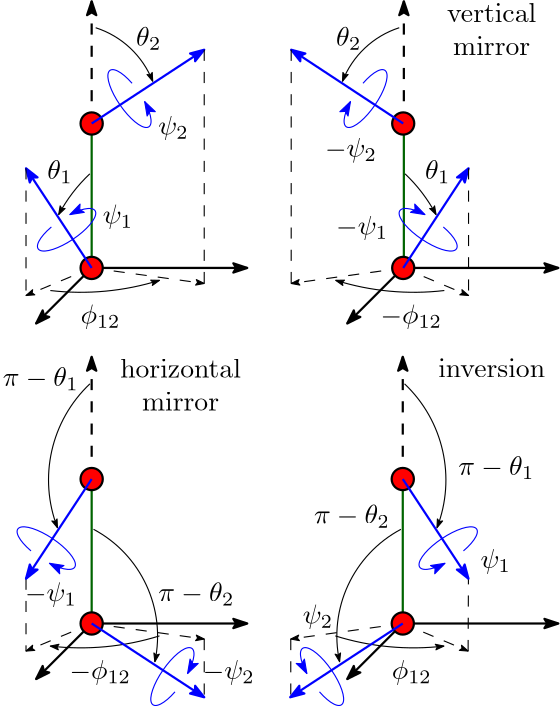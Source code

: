 <?xml version="1.0"?>
<!DOCTYPE ipe SYSTEM "ipe.dtd">
<ipe version="70107" creator="Ipe 7.1.7">
<info created="D:20160113122735" modified="D:20160119114156"/>
<ipestyle name="basic">
<symbol name="arrow/arc(spx)">
<path stroke="sym-stroke" fill="sym-stroke" pen="sym-pen">
0 0 m
-1 0.333 l
-1 -0.333 l
h
</path>
</symbol>
<symbol name="arrow/farc(spx)">
<path stroke="sym-stroke" fill="white" pen="sym-pen">
0 0 m
-1 0.333 l
-1 -0.333 l
h
</path>
</symbol>
<symbol name="arrow/ptarc(spx)">
<path stroke="sym-stroke" fill="sym-stroke" pen="sym-pen">
0 0 m
-1 0.333 l
-0.8 0 l
-1 -0.333 l
h
</path>
</symbol>
<symbol name="arrow/fptarc(spx)">
<path stroke="sym-stroke" fill="white" pen="sym-pen">
0 0 m
-1 0.333 l
-0.8 0 l
-1 -0.333 l
h
</path>
</symbol>
<symbol name="mark/circle(sx)" transformations="translations">
<path fill="sym-stroke">
0.6 0 0 0.6 0 0 e
0.4 0 0 0.4 0 0 e
</path>
</symbol>
<symbol name="mark/disk(sx)" transformations="translations">
<path fill="sym-stroke">
0.6 0 0 0.6 0 0 e
</path>
</symbol>
<symbol name="mark/fdisk(sfx)" transformations="translations">
<group>
<path fill="sym-fill">
0.5 0 0 0.5 0 0 e
</path>
<path fill="sym-stroke" fillrule="eofill">
0.6 0 0 0.6 0 0 e
0.4 0 0 0.4 0 0 e
</path>
</group>
</symbol>
<symbol name="mark/box(sx)" transformations="translations">
<path fill="sym-stroke" fillrule="eofill">
-0.6 -0.6 m
0.6 -0.6 l
0.6 0.6 l
-0.6 0.6 l
h
-0.4 -0.4 m
0.4 -0.4 l
0.4 0.4 l
-0.4 0.4 l
h
</path>
</symbol>
<symbol name="mark/square(sx)" transformations="translations">
<path fill="sym-stroke">
-0.6 -0.6 m
0.6 -0.6 l
0.6 0.6 l
-0.6 0.6 l
h
</path>
</symbol>
<symbol name="mark/fsquare(sfx)" transformations="translations">
<group>
<path fill="sym-fill">
-0.5 -0.5 m
0.5 -0.5 l
0.5 0.5 l
-0.5 0.5 l
h
</path>
<path fill="sym-stroke" fillrule="eofill">
-0.6 -0.6 m
0.6 -0.6 l
0.6 0.6 l
-0.6 0.6 l
h
-0.4 -0.4 m
0.4 -0.4 l
0.4 0.4 l
-0.4 0.4 l
h
</path>
</group>
</symbol>
<symbol name="mark/cross(sx)" transformations="translations">
<group>
<path fill="sym-stroke">
-0.43 -0.57 m
0.57 0.43 l
0.43 0.57 l
-0.57 -0.43 l
h
</path>
<path fill="sym-stroke">
-0.43 0.57 m
0.57 -0.43 l
0.43 -0.57 l
-0.57 0.43 l
h
</path>
</group>
</symbol>
<symbol name="arrow/fnormal(spx)">
<path stroke="sym-stroke" fill="white" pen="sym-pen">
0 0 m
-1 0.333 l
-1 -0.333 l
h
</path>
</symbol>
<symbol name="arrow/pointed(spx)">
<path stroke="sym-stroke" fill="sym-stroke" pen="sym-pen">
0 0 m
-1 0.333 l
-0.8 0 l
-1 -0.333 l
h
</path>
</symbol>
<symbol name="arrow/fpointed(spx)">
<path stroke="sym-stroke" fill="white" pen="sym-pen">
0 0 m
-1 0.333 l
-0.8 0 l
-1 -0.333 l
h
</path>
</symbol>
<symbol name="arrow/linear(spx)">
<path stroke="sym-stroke" pen="sym-pen">
-1 0.333 m
0 0 l
-1 -0.333 l
</path>
</symbol>
<symbol name="arrow/fdouble(spx)">
<path stroke="sym-stroke" fill="white" pen="sym-pen">
0 0 m
-1 0.333 l
-1 -0.333 l
h
-1 0 m
-2 0.333 l
-2 -0.333 l
h
</path>
</symbol>
<symbol name="arrow/double(spx)">
<path stroke="sym-stroke" fill="sym-stroke" pen="sym-pen">
0 0 m
-1 0.333 l
-1 -0.333 l
h
-1 0 m
-2 0.333 l
-2 -0.333 l
h
</path>
</symbol>
<pen name="heavier" value="0.8"/>
<pen name="fat" value="1.2"/>
<pen name="ultrafat" value="2"/>
<symbolsize name="large" value="5"/>
<symbolsize name="small" value="2"/>
<symbolsize name="tiny" value="1.1"/>
<arrowsize name="large" value="10"/>
<arrowsize name="small" value="5"/>
<arrowsize name="tiny" value="3"/>
<color name="red" value="1 0 0"/>
<color name="green" value="0 1 0"/>
<color name="blue" value="0 0 1"/>
<color name="yellow" value="1 1 0"/>
<color name="orange" value="1 0.647 0"/>
<color name="gold" value="1 0.843 0"/>
<color name="purple" value="0.627 0.125 0.941"/>
<color name="gray" value="0.745"/>
<color name="brown" value="0.647 0.165 0.165"/>
<color name="navy" value="0 0 0.502"/>
<color name="pink" value="1 0.753 0.796"/>
<color name="seagreen" value="0.18 0.545 0.341"/>
<color name="turquoise" value="0.251 0.878 0.816"/>
<color name="violet" value="0.933 0.51 0.933"/>
<color name="darkblue" value="0 0 0.545"/>
<color name="darkcyan" value="0 0.545 0.545"/>
<color name="darkgray" value="0.663"/>
<color name="darkgreen" value="0 0.392 0"/>
<color name="darkmagenta" value="0.545 0 0.545"/>
<color name="darkorange" value="1 0.549 0"/>
<color name="darkred" value="0.545 0 0"/>
<color name="lightblue" value="0.678 0.847 0.902"/>
<color name="lightcyan" value="0.878 1 1"/>
<color name="lightgray" value="0.827"/>
<color name="lightgreen" value="0.565 0.933 0.565"/>
<color name="lightyellow" value="1 1 0.878"/>
<dashstyle name="dashed" value="[4] 0"/>
<dashstyle name="dotted" value="[1 3] 0"/>
<dashstyle name="dash dotted" value="[4 2 1 2] 0"/>
<dashstyle name="dash dot dotted" value="[4 2 1 2 1 2] 0"/>
<textsize name="large" value="\large"/>
<textsize name="Large" value="\Large"/>
<textsize name="LARGE" value="\LARGE"/>
<textsize name="huge" value="\huge"/>
<textsize name="Huge" value="\Huge"/>
<textsize name="small" value="\small"/>
<textsize name="footnote" value="\footnotesize"/>
<textsize name="tiny" value="\tiny"/>
<textstyle name="center" begin="\begin{center}" end="\end{center}"/>
<textstyle name="itemize" begin="\begin{itemize}" end="\end{itemize}"/>
<textstyle name="item" begin="\begin{itemize}\item{}" end="\end{itemize}"/>
<gridsize name="4 pts" value="4"/>
<gridsize name="8 pts (~3 mm)" value="8"/>
<gridsize name="16 pts (~6 mm)" value="16"/>
<gridsize name="32 pts (~12 mm)" value="32"/>
<gridsize name="10 pts (~3.5 mm)" value="10"/>
<gridsize name="20 pts (~7 mm)" value="20"/>
<gridsize name="14 pts (~5 mm)" value="14"/>
<gridsize name="28 pts (~10 mm)" value="28"/>
<gridsize name="56 pts (~20 mm)" value="56"/>
<anglesize name="90 deg" value="90"/>
<anglesize name="60 deg" value="60"/>
<anglesize name="45 deg" value="45"/>
<anglesize name="30 deg" value="30"/>
<anglesize name="22.5 deg" value="22.5"/>
<tiling name="falling" angle="-60" step="4" width="1"/>
<tiling name="rising" angle="30" step="4" width="1"/>
</ipestyle>
<page>
<layer name="alpha"/>
<view layers="alpha" active="alpha"/>
<path layer="alpha" matrix="1 0 0 1 -128 192" stroke="black" dash="dashed" pen="heavier" arrow="pointed/small">
192 580 m
192 624 l
</path>
<path matrix="1 0 0 1 -16 64" stroke="black" dash="dashed" pen="heavier" arrow="pointed/small">
192 580 m
192 624 l
</path>
<path matrix="-0.98385 0 0 1 365.287 192" stroke="black" dash="dashed" pen="heavier" arrow="pointed/small">
192 580 m
192 624 l
</path>
<path matrix="1 0 0 1 -128 64" stroke="black" dash="dashed" pen="heavier" arrow="pointed/small">
192 580 m
192 624 l
</path>
<path matrix="1 0 0 1 -128 192" stroke="black" dash="dashed" arrow="pointed/tiny">
192 528 m
168.364 518.081 l
</path>
<path matrix="1 0 0 1 -128 192" stroke="black" dash="dashed" arrow="pointed/tiny">
192 528 m
232.521 522.41 l
</path>
<path matrix="1 0 0 0.65 -128 376.8" stroke="darkgreen" pen="heavier">
192 528 m
192 608 l
</path>
<path matrix="0.7 0 0 1 -70.4 192" stroke="black" pen="heavier" arrow="pointed/small">
192 528 m
272 528 l
</path>
<path matrix="1 0 0 1 -128 192" stroke="black" pen="heavier" arrow="pointed/small">
192 528 m
172 508 l
</path>
<path matrix="0.83065 0.556796 -0.556796 0.83065 314.026 117.114" stroke="black" fill="red" pen="heavier">
4 0 0 4 128 640 e
</path>
<path matrix="0.83065 0.556796 -0.556796 0.83065 314.026 169.114" stroke="black" fill="red" pen="heavier">
4 0 0 4 128 640 e
</path>
<path matrix="0.567591 -0.823311 0.274437 0.189197 -259.591 840.016" stroke="blue" arrow="pointed/small">
236 744 m
12.3333 0 0 12.3333 240 732.333 244 744 a
</path>
<path matrix="0.830755 0.556639 -0.185546 0.276918 -8.52037 397.355" stroke="blue" arrow="pointed/small">
236 744 m
12.3333 0 0 12.3333 240 732.333 244 744 a
</path>
<path matrix="1 0 0 1 -16.5716 193.29" stroke="blue" pen="heavier" arrow="pointed/small">
80.5716 526.71 m
56.9358 562.576 l
</path>
<path matrix="1 0 0 1 -16.5692 245.286" stroke="blue" pen="heavier" arrow="pointed/small">
80.5692 526.714 m
121.09 553.266 l
</path>
<path matrix="0.494633 0 0 0.494633 26.0738 513.547" stroke="black" arrow="pointed/tiny">
79.5753 592.221 m
66.522 0 0 -66.522 59.1912 528.899 121.09 553.266 a
</path>
<path matrix="1 0 0 1 -128 192" stroke="black" arrow="pointed/tiny">
191.336 561.887 m
56.9969 0 0 56.9969 230.422 520.402 180.131 547.225 a
</path>
<path matrix="1 0 0 1 -128 192" stroke="black" arrow="pointed/tiny">
177.119 519.869 m
94.915 0 0 94.915 188.128 614.143 216.411 523.54 a
</path>
<path matrix="1 0 0 1 -128 192" stroke="black" dash="dashed">
232.521 606.552 m
232.521 522.41 l
</path>
<path matrix="1 0 0 1 -128 192" stroke="black" dash="dashed">
168.364 563.865 m
168.364 518.081 l
</path>
<text matrix="1 0 0 1 -140 -44" transformations="translations" pos="188 796" stroke="black" type="label" width="9.146" height="6.923" depth="1.49" valign="baseline">$\theta_1$</text>
<text matrix="1 0 0 1 -84 36" transformations="translations" pos="164 764" stroke="black" type="label" width="9.146" height="6.923" depth="1.49" valign="baseline">$\theta_2$</text>
<text matrix="1 0 0 1 -168 -52" transformations="translations" pos="228 752" stroke="black" type="label" width="14.377" height="6.926" depth="1.93" valign="baseline">$\phi_{12}$</text>
<text matrix="1 0 0 1 -128 24" transformations="translations" pos="196 712" stroke="black" type="label" width="10.959" height="6.926" depth="1.93" valign="baseline">$\psi_1$</text>
<text matrix="1 0 0 1 -148 104" transformations="translations" pos="236 664" stroke="black" type="label" width="10.959" height="6.926" depth="1.93" valign="baseline">$\psi_2$</text>
<path matrix="0.7 0 0 1 41.6 192" stroke="black" pen="heavier" arrow="pointed/small">
192 528 m
272 528 l
</path>
<path matrix="1 0 0 1 -16 192" stroke="black" pen="heavier" arrow="pointed/small">
192 528 m
172 508 l
</path>
<text matrix="1 0 0 1 -4 -44" transformations="translations" pos="188 796" stroke="black" type="label" width="9.146" height="6.923" depth="1.49" valign="baseline">$\theta_1$</text>
<text matrix="1 0 0 1 -12 36" transformations="translations" pos="164 764" stroke="black" type="label" width="9.146" height="6.923" depth="1.49" valign="baseline">$\theta_2$</text>
<text matrix="1 0 0 1 -60 -52" transformations="translations" pos="228 752" stroke="black" type="label" width="22.125" height="6.926" depth="1.93" valign="baseline">$-\phi_{12}$</text>
<text matrix="1 0 0 1 -44 20" transformations="translations" pos="196 712" stroke="black" type="label" width="18.708" height="6.926" depth="1.93" valign="baseline">$-\psi_1$</text>
<text matrix="1 0 0 1 -88 96" transformations="translations" pos="236 664" stroke="black" type="label" width="18.708" height="6.926" depth="1.93" valign="baseline">$-\psi_2$</text>
<path matrix="1 0 0 -0.65 -128 987.2" stroke="darkgreen" pen="heavier">
192 528 m
192 608 l
</path>
<path matrix="0.7 0 0 1 -70.4 64" stroke="black" pen="heavier" arrow="pointed/small">
192 528 m
272 528 l
</path>
<path matrix="0.83065 0.556796 -0.556796 0.83065 314.026 41.114" stroke="black" fill="red" pen="heavier">
4 0 0 4 128 640 e
</path>
<text matrix="1 0 0 1 -100 -196" transformations="translations" pos="188 796" stroke="black" type="label" width="27.359" height="6.923" depth="1.49" valign="baseline">$\pi-\theta_2$</text>
<text matrix="1 0 0 1 -132 -86.51" transformations="translations" pos="164 764" stroke="black" type="label" width="27.359" height="6.923" depth="1.49" valign="baseline">$\pi-\theta_1$</text>
<text matrix="1 0 0 1 -172 -180" transformations="translations" pos="228 752" stroke="black" type="label" width="22.125" height="6.926" depth="1.93" valign="baseline">$-\phi_{12}$</text>
<text matrix="1 0 0 1 -92 -140" transformations="translations" pos="196 712" stroke="black" type="label" width="18.708" height="6.926" depth="1.93" valign="baseline">$-\psi_2$</text>
<text matrix="1 0 0 1 -196 -64" transformations="translations" pos="236 664" stroke="black" type="label" width="18.708" height="6.926" depth="1.93" valign="baseline">$-\psi_1$</text>
<path matrix="1 0 0 0.65 -16 248.8" stroke="darkgreen" pen="heavier">
192 528 m
192 608 l
</path>
<path matrix="0.7 0 0 1 41.6 64" stroke="black" pen="heavier" arrow="pointed/small">
192 528 m
272 528 l
</path>
<path matrix="1 0 0 1 -16 64" stroke="black" pen="heavier" arrow="pointed/small">
192 528 m
172 508 l
</path>
<text matrix="1 0 0 1 8 -100" transformations="translations" pos="196 712" stroke="black" type="label" width="10.959" height="6.926" depth="1.93" valign="baseline">$\psi_1$</text>
<text matrix="1 0 0 1 -96 -72" transformations="translations" pos="236 664" stroke="black" type="label" width="10.959" height="6.926" depth="1.93" valign="baseline">$\psi_2$</text>
<path matrix="-0.98385 0 0 0.65 365.287 376.8" stroke="darkgreen" pen="heavier">
192 528 m
192 608 l
</path>
<path matrix="1 0 0 1 -128 64" stroke="black" dash="dashed" arrow="pointed/tiny">
192 528 m
168.364 518.081 l
</path>
<path matrix="1 0 0 1 -128 64" stroke="black" dash="dashed" arrow="pointed/tiny">
192 528 m
232.521 522.41 l
</path>
<path matrix="1 0 0 1 -128 64" stroke="black" rarrow="pointed/tiny">
177.119 519.869 m
94.915 0 0 94.915 188.128 614.143 216.411 523.54 a
</path>
<path matrix="1 0 0 1 0 16" stroke="black" arrow="pointed/tiny">
63.3675 662.284 m
47.6536 0 0 47.6536 96.1251 627.674 51.6846 610.473 a
</path>
<path matrix="1 0 0 1 0 16" stroke="black" arrow="pointed/tiny">
64.6686 609.914 m
43.5718 0 0 -43.5718 44.1611 571.47 86.745 562.244 a
</path>
<text matrix="1 0 0 1 -20 12" transformations="translations" pos="228 800" stroke="black" type="label" width="32.13" height="6.918" depth="0" halign="center" valign="center">vertical</text>
<text matrix="1 0 0 1 -12 24" transformations="translations" pos="220 776" stroke="black" type="label" width="27.757" height="6.654" depth="0" halign="center" valign="center">mirror</text>
<text matrix="1 0 0 1 -132 -116" transformations="translations" pos="228 800" stroke="black" type="label" width="43.476" height="6.918" depth="0" halign="center" valign="center">horizontal</text>
<text matrix="1 0 0 1 -124 -104" transformations="translations" pos="220 776" stroke="black" type="label" width="27.757" height="6.654" depth="0" halign="center" valign="center">mirror</text>
<text matrix="1 0 0 1 -20 -116" transformations="translations" pos="228 800" stroke="black" type="label" width="38.55" height="6.654" depth="0" halign="center" valign="center">inversion</text>
<path matrix="1 0 0 1 -128 64" stroke="black" pen="heavier" arrow="pointed/small">
192 528 m
172 508 l
</path>
<path matrix="-1 0 0 1 240 16" stroke="black" arrow="pointed/tiny">
63.3675 662.284 m
47.6536 0 0 47.6536 96.1251 627.674 51.6846 610.473 a
</path>
<path matrix="-1 0 0 1 240 16" stroke="black" arrow="pointed/tiny">
64.6686 609.914 m
43.5718 0 0 -43.5718 44.1611 571.47 86.745 562.244 a
</path>
<text matrix="1 0 0 1 -56 -180" transformations="translations" pos="228 752" stroke="black" type="label" width="14.377" height="6.926" depth="1.93" valign="baseline">$\phi_{12}$</text>
<text matrix="1 0 0 1 32 -118.51" transformations="translations" pos="164 764" stroke="black" type="label" width="27.359" height="6.923" depth="1.49" valign="baseline">$\pi-\theta_1$</text>
<text matrix="1 0 0 1 -44 -168" transformations="translations" pos="188 796" stroke="black" type="label" width="27.359" height="6.923" depth="1.49" valign="baseline">$\pi-\theta_2$</text>
<path stroke="black" dash="dashed">
40.3642 608.134 m
40.364 582.081 l
</path>
<path stroke="black" dash="dashed">
104.521 586.41 m
104.521 565.448 l
</path>
<path matrix="-0.995155 0 0 1 367.225 192" stroke="black" dash="dashed" arrow="pointed/tiny">
192 528 m
168.364 518.081 l
</path>
<path matrix="-0.995155 0 0 1 367.225 192" stroke="black" dash="dashed" arrow="pointed/tiny">
192 528 m
232.521 522.41 l
</path>
<path matrix="-0.826626 0.556796 0.554098 0.83065 -72.6596 117.114" stroke="black" fill="red" pen="heavier">
4 0 0 4 128 640 e
</path>
<path matrix="-0.826626 0.556796 0.554098 0.83065 -72.6596 169.114" stroke="black" fill="red" pen="heavier">
4 0 0 4 128 640 e
</path>
<path matrix="-0.564841 -0.823311 -0.273107 0.189197 498.178 840.016" stroke="blue" arrow="pointed/small">
236 744 m
12.3333 0 0 12.3333 240 732.333 244 744 a
</path>
<path matrix="-0.82673 0.556639 0.184647 0.276918 248.324 397.355" stroke="blue" arrow="pointed/small">
236 744 m
12.3333 0 0 12.3333 240 732.333 244 744 a
</path>
<path matrix="-0.995155 0 0 1 256.336 193.29" stroke="blue" pen="heavier" arrow="pointed/small">
80.5716 526.71 m
56.9358 562.576 l
</path>
<path matrix="-0.995155 0 0 1 256.334 245.286" stroke="blue" pen="heavier" arrow="pointed/small">
80.5692 526.714 m
121.09 553.266 l
</path>
<path matrix="-0.492237 0 0 0.494633 213.897 513.547" stroke="black" arrow="pointed/tiny">
79.5753 592.221 m
66.522 0 0 -66.522 59.1912 528.899 121.09 553.266 a
</path>
<path matrix="-0.995155 0 0 1 367.225 192" stroke="black" arrow="pointed/tiny">
191.336 561.887 m
56.9969 0 0 56.9969 230.422 520.402 180.131 547.225 a
</path>
<path matrix="-0.995155 0 0 1 367.225 192" stroke="black" arrow="pointed/tiny">
177.119 519.869 m
94.915 0 0 94.915 188.128 614.143 216.411 523.54 a
</path>
<path stroke="black" dash="dashed">
135.831 798.552 m
135.83 714.41 l
</path>
<path stroke="black" dash="dashed">
199.676 755.866 m
199.677 710.081 l
</path>
<path matrix="-0.995155 0 0 1 367.07 64" stroke="black" dash="dashed" arrow="pointed/tiny">
192 528 m
168.364 518.081 l
</path>
<path matrix="-0.995155 0 0 1 367.07 64" stroke="black" dash="dashed" arrow="pointed/tiny">
192 528 m
232.521 522.41 l
</path>
<path matrix="-0.995155 0 0 1 367.07 64" stroke="black" rarrow="pointed/tiny">
177.119 519.869 m
94.915 0 0 94.915 188.128 614.143 216.411 523.54 a
</path>
<path stroke="black" dash="dashed">
135.675 586.41 m
135.675 565.576 l
</path>
<path stroke="black" dash="dashed">
199.522 582.081 m
199.636 608.134 l
</path>
<path matrix="0.83065 -0.556796 -0.556796 -0.83065 314.026 1194.89" stroke="black" fill="red" pen="heavier">
4 0 0 4 128 640 e
</path>
<path matrix="0.567591 0.823311 0.274437 -0.189197 -244.141 513.86" stroke="blue" arrow="pointed/small">
236 744 m
12.3333 0 0 12.3333 240 732.333 244 744 a
</path>
<path matrix="0.830755 -0.556639 -0.185546 -0.276918 -15.8494 955.524" stroke="blue" arrow="pointed/small">
236 744 m
12.3333 0 0 12.3333 240 732.333 244 744 a
</path>
<path matrix="1 0 0 -1 -16.5716 1170.71" stroke="blue" pen="heavier" arrow="pointed/small">
80.5716 526.71 m
56.9358 562.576 l
</path>
<path matrix="1 0 0 -1 -16.5692 1118.71" stroke="blue" pen="heavier" arrow="pointed/small">
80.5692 526.714 m
121.09 553.266 l
</path>
<path matrix="-0.83065 -0.556796 0.556796 -0.83065 -74.026 1246.89" stroke="black" fill="red" pen="heavier">
4 0 0 4 128 640 e
</path>
<path matrix="-0.83065 -0.556796 0.556796 -0.83065 -74.026 1194.89" stroke="black" fill="red" pen="heavier">
4 0 0 4 128 640 e
</path>
<path matrix="-1 0 -0 -1 256.572 1170.71" stroke="blue" pen="heavier" arrow="pointed/small">
80.5716 526.71 m
56.9358 562.576 l
</path>
<path matrix="-1 0 -0 -1 256.569 1118.71" stroke="blue" pen="heavier" arrow="pointed/small">
80.5692 526.714 m
121.09 553.266 l
</path>
<path matrix="-0.567591 0.823311 -0.274437 -0.189197 484.141 513.86" stroke="blue" arrow="pointed/small">
236 744 m
12.3333 0 0 12.3333 240 732.333 244 744 a
</path>
<path matrix="-0.830755 -0.556639 0.185546 -0.276918 255.849 955.524" stroke="blue" arrow="pointed/small">
236 744 m
12.3333 0 0 12.3333 240 732.333 244 744 a
</path>
</page>
</ipe>
